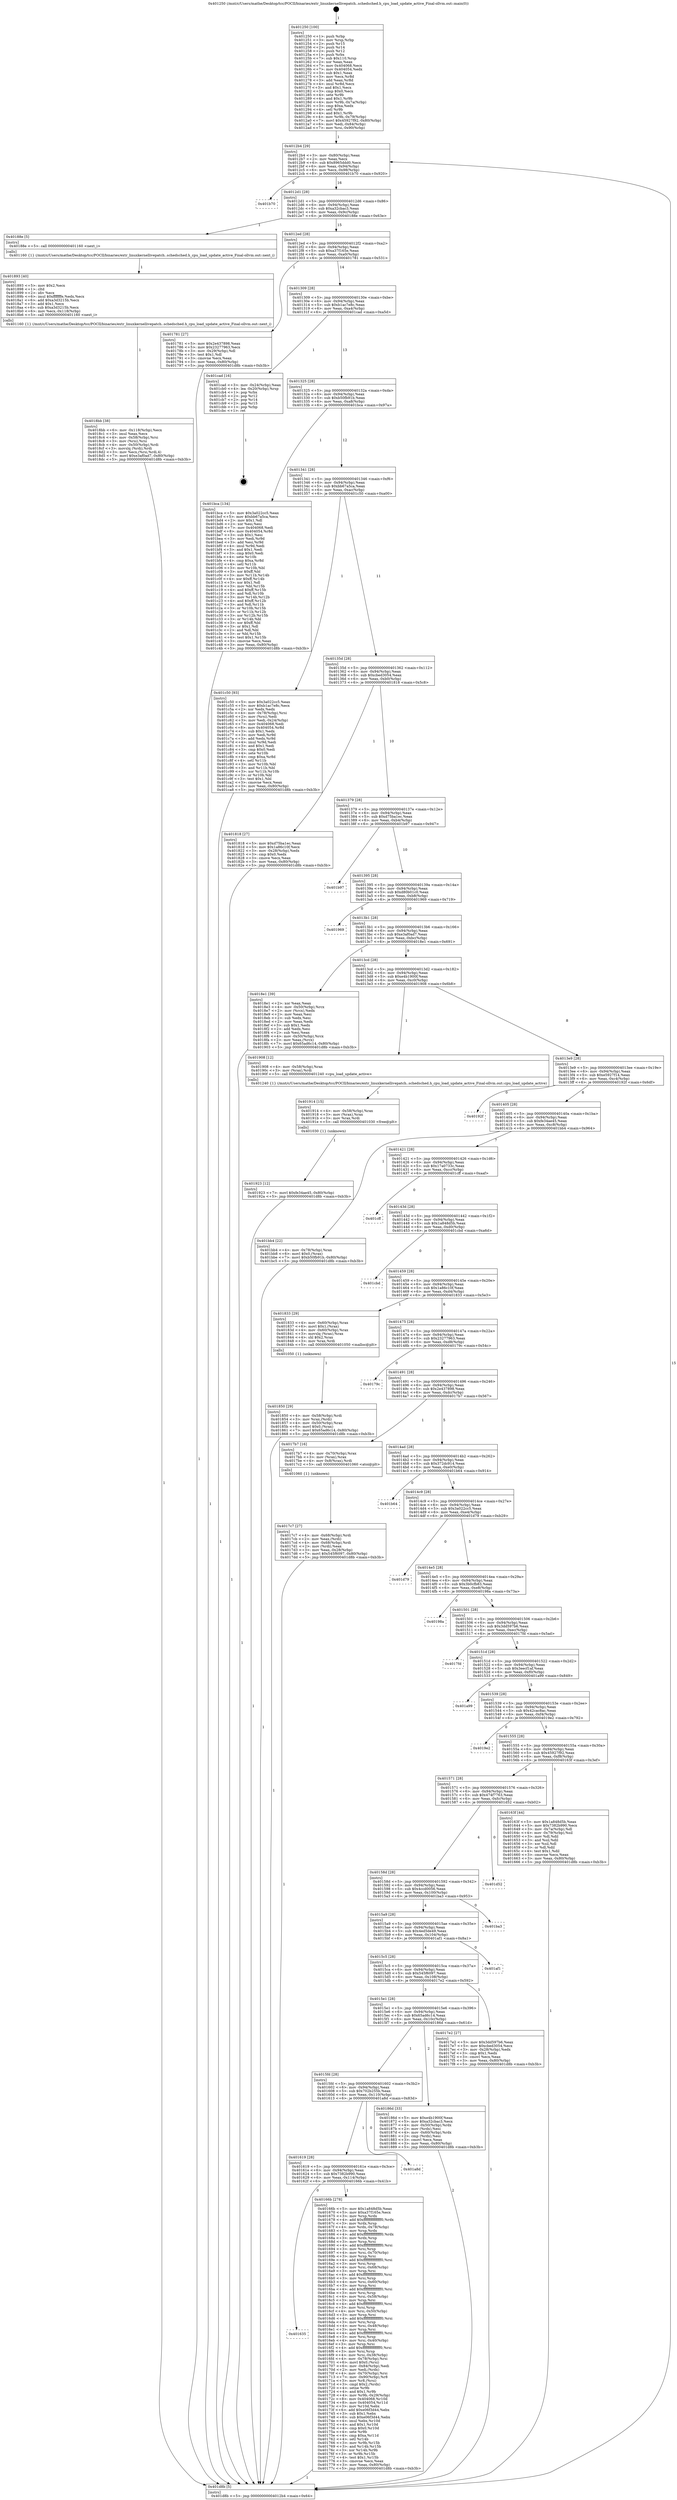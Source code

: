 digraph "0x401250" {
  label = "0x401250 (/mnt/c/Users/mathe/Desktop/tcc/POCII/binaries/extr_linuxkernellivepatch..schedsched.h_cpu_load_update_active_Final-ollvm.out::main(0))"
  labelloc = "t"
  node[shape=record]

  Entry [label="",width=0.3,height=0.3,shape=circle,fillcolor=black,style=filled]
  "0x4012b4" [label="{
     0x4012b4 [29]\l
     | [instrs]\l
     &nbsp;&nbsp;0x4012b4 \<+3\>: mov -0x80(%rbp),%eax\l
     &nbsp;&nbsp;0x4012b7 \<+2\>: mov %eax,%ecx\l
     &nbsp;&nbsp;0x4012b9 \<+6\>: sub $0x8965ddd0,%ecx\l
     &nbsp;&nbsp;0x4012bf \<+6\>: mov %eax,-0x94(%rbp)\l
     &nbsp;&nbsp;0x4012c5 \<+6\>: mov %ecx,-0x98(%rbp)\l
     &nbsp;&nbsp;0x4012cb \<+6\>: je 0000000000401b70 \<main+0x920\>\l
  }"]
  "0x401b70" [label="{
     0x401b70\l
  }", style=dashed]
  "0x4012d1" [label="{
     0x4012d1 [28]\l
     | [instrs]\l
     &nbsp;&nbsp;0x4012d1 \<+5\>: jmp 00000000004012d6 \<main+0x86\>\l
     &nbsp;&nbsp;0x4012d6 \<+6\>: mov -0x94(%rbp),%eax\l
     &nbsp;&nbsp;0x4012dc \<+5\>: sub $0xa32cbac3,%eax\l
     &nbsp;&nbsp;0x4012e1 \<+6\>: mov %eax,-0x9c(%rbp)\l
     &nbsp;&nbsp;0x4012e7 \<+6\>: je 000000000040188e \<main+0x63e\>\l
  }"]
  Exit [label="",width=0.3,height=0.3,shape=circle,fillcolor=black,style=filled,peripheries=2]
  "0x40188e" [label="{
     0x40188e [5]\l
     | [instrs]\l
     &nbsp;&nbsp;0x40188e \<+5\>: call 0000000000401160 \<next_i\>\l
     | [calls]\l
     &nbsp;&nbsp;0x401160 \{1\} (/mnt/c/Users/mathe/Desktop/tcc/POCII/binaries/extr_linuxkernellivepatch..schedsched.h_cpu_load_update_active_Final-ollvm.out::next_i)\l
  }"]
  "0x4012ed" [label="{
     0x4012ed [28]\l
     | [instrs]\l
     &nbsp;&nbsp;0x4012ed \<+5\>: jmp 00000000004012f2 \<main+0xa2\>\l
     &nbsp;&nbsp;0x4012f2 \<+6\>: mov -0x94(%rbp),%eax\l
     &nbsp;&nbsp;0x4012f8 \<+5\>: sub $0xa37f165e,%eax\l
     &nbsp;&nbsp;0x4012fd \<+6\>: mov %eax,-0xa0(%rbp)\l
     &nbsp;&nbsp;0x401303 \<+6\>: je 0000000000401781 \<main+0x531\>\l
  }"]
  "0x401923" [label="{
     0x401923 [12]\l
     | [instrs]\l
     &nbsp;&nbsp;0x401923 \<+7\>: movl $0xfe34ae45,-0x80(%rbp)\l
     &nbsp;&nbsp;0x40192a \<+5\>: jmp 0000000000401d8b \<main+0xb3b\>\l
  }"]
  "0x401781" [label="{
     0x401781 [27]\l
     | [instrs]\l
     &nbsp;&nbsp;0x401781 \<+5\>: mov $0x2e437898,%eax\l
     &nbsp;&nbsp;0x401786 \<+5\>: mov $0x23277963,%ecx\l
     &nbsp;&nbsp;0x40178b \<+3\>: mov -0x29(%rbp),%dl\l
     &nbsp;&nbsp;0x40178e \<+3\>: test $0x1,%dl\l
     &nbsp;&nbsp;0x401791 \<+3\>: cmovne %ecx,%eax\l
     &nbsp;&nbsp;0x401794 \<+3\>: mov %eax,-0x80(%rbp)\l
     &nbsp;&nbsp;0x401797 \<+5\>: jmp 0000000000401d8b \<main+0xb3b\>\l
  }"]
  "0x401309" [label="{
     0x401309 [28]\l
     | [instrs]\l
     &nbsp;&nbsp;0x401309 \<+5\>: jmp 000000000040130e \<main+0xbe\>\l
     &nbsp;&nbsp;0x40130e \<+6\>: mov -0x94(%rbp),%eax\l
     &nbsp;&nbsp;0x401314 \<+5\>: sub $0xb1ac7e8c,%eax\l
     &nbsp;&nbsp;0x401319 \<+6\>: mov %eax,-0xa4(%rbp)\l
     &nbsp;&nbsp;0x40131f \<+6\>: je 0000000000401cad \<main+0xa5d\>\l
  }"]
  "0x401914" [label="{
     0x401914 [15]\l
     | [instrs]\l
     &nbsp;&nbsp;0x401914 \<+4\>: mov -0x58(%rbp),%rax\l
     &nbsp;&nbsp;0x401918 \<+3\>: mov (%rax),%rax\l
     &nbsp;&nbsp;0x40191b \<+3\>: mov %rax,%rdi\l
     &nbsp;&nbsp;0x40191e \<+5\>: call 0000000000401030 \<free@plt\>\l
     | [calls]\l
     &nbsp;&nbsp;0x401030 \{1\} (unknown)\l
  }"]
  "0x401cad" [label="{
     0x401cad [16]\l
     | [instrs]\l
     &nbsp;&nbsp;0x401cad \<+3\>: mov -0x24(%rbp),%eax\l
     &nbsp;&nbsp;0x401cb0 \<+4\>: lea -0x20(%rbp),%rsp\l
     &nbsp;&nbsp;0x401cb4 \<+1\>: pop %rbx\l
     &nbsp;&nbsp;0x401cb5 \<+2\>: pop %r12\l
     &nbsp;&nbsp;0x401cb7 \<+2\>: pop %r14\l
     &nbsp;&nbsp;0x401cb9 \<+2\>: pop %r15\l
     &nbsp;&nbsp;0x401cbb \<+1\>: pop %rbp\l
     &nbsp;&nbsp;0x401cbc \<+1\>: ret\l
  }"]
  "0x401325" [label="{
     0x401325 [28]\l
     | [instrs]\l
     &nbsp;&nbsp;0x401325 \<+5\>: jmp 000000000040132a \<main+0xda\>\l
     &nbsp;&nbsp;0x40132a \<+6\>: mov -0x94(%rbp),%eax\l
     &nbsp;&nbsp;0x401330 \<+5\>: sub $0xb50fb91b,%eax\l
     &nbsp;&nbsp;0x401335 \<+6\>: mov %eax,-0xa8(%rbp)\l
     &nbsp;&nbsp;0x40133b \<+6\>: je 0000000000401bca \<main+0x97a\>\l
  }"]
  "0x4018bb" [label="{
     0x4018bb [38]\l
     | [instrs]\l
     &nbsp;&nbsp;0x4018bb \<+6\>: mov -0x118(%rbp),%ecx\l
     &nbsp;&nbsp;0x4018c1 \<+3\>: imul %eax,%ecx\l
     &nbsp;&nbsp;0x4018c4 \<+4\>: mov -0x58(%rbp),%rsi\l
     &nbsp;&nbsp;0x4018c8 \<+3\>: mov (%rsi),%rsi\l
     &nbsp;&nbsp;0x4018cb \<+4\>: mov -0x50(%rbp),%rdi\l
     &nbsp;&nbsp;0x4018cf \<+3\>: movslq (%rdi),%rdi\l
     &nbsp;&nbsp;0x4018d2 \<+3\>: mov %ecx,(%rsi,%rdi,4)\l
     &nbsp;&nbsp;0x4018d5 \<+7\>: movl $0xe3af0ad7,-0x80(%rbp)\l
     &nbsp;&nbsp;0x4018dc \<+5\>: jmp 0000000000401d8b \<main+0xb3b\>\l
  }"]
  "0x401bca" [label="{
     0x401bca [134]\l
     | [instrs]\l
     &nbsp;&nbsp;0x401bca \<+5\>: mov $0x3a022cc5,%eax\l
     &nbsp;&nbsp;0x401bcf \<+5\>: mov $0xbb67a5ca,%ecx\l
     &nbsp;&nbsp;0x401bd4 \<+2\>: mov $0x1,%dl\l
     &nbsp;&nbsp;0x401bd6 \<+2\>: xor %esi,%esi\l
     &nbsp;&nbsp;0x401bd8 \<+7\>: mov 0x404068,%edi\l
     &nbsp;&nbsp;0x401bdf \<+8\>: mov 0x404054,%r8d\l
     &nbsp;&nbsp;0x401be7 \<+3\>: sub $0x1,%esi\l
     &nbsp;&nbsp;0x401bea \<+3\>: mov %edi,%r9d\l
     &nbsp;&nbsp;0x401bed \<+3\>: add %esi,%r9d\l
     &nbsp;&nbsp;0x401bf0 \<+4\>: imul %r9d,%edi\l
     &nbsp;&nbsp;0x401bf4 \<+3\>: and $0x1,%edi\l
     &nbsp;&nbsp;0x401bf7 \<+3\>: cmp $0x0,%edi\l
     &nbsp;&nbsp;0x401bfa \<+4\>: sete %r10b\l
     &nbsp;&nbsp;0x401bfe \<+4\>: cmp $0xa,%r8d\l
     &nbsp;&nbsp;0x401c02 \<+4\>: setl %r11b\l
     &nbsp;&nbsp;0x401c06 \<+3\>: mov %r10b,%bl\l
     &nbsp;&nbsp;0x401c09 \<+3\>: xor $0xff,%bl\l
     &nbsp;&nbsp;0x401c0c \<+3\>: mov %r11b,%r14b\l
     &nbsp;&nbsp;0x401c0f \<+4\>: xor $0xff,%r14b\l
     &nbsp;&nbsp;0x401c13 \<+3\>: xor $0x1,%dl\l
     &nbsp;&nbsp;0x401c16 \<+3\>: mov %bl,%r15b\l
     &nbsp;&nbsp;0x401c19 \<+4\>: and $0xff,%r15b\l
     &nbsp;&nbsp;0x401c1d \<+3\>: and %dl,%r10b\l
     &nbsp;&nbsp;0x401c20 \<+3\>: mov %r14b,%r12b\l
     &nbsp;&nbsp;0x401c23 \<+4\>: and $0xff,%r12b\l
     &nbsp;&nbsp;0x401c27 \<+3\>: and %dl,%r11b\l
     &nbsp;&nbsp;0x401c2a \<+3\>: or %r10b,%r15b\l
     &nbsp;&nbsp;0x401c2d \<+3\>: or %r11b,%r12b\l
     &nbsp;&nbsp;0x401c30 \<+3\>: xor %r12b,%r15b\l
     &nbsp;&nbsp;0x401c33 \<+3\>: or %r14b,%bl\l
     &nbsp;&nbsp;0x401c36 \<+3\>: xor $0xff,%bl\l
     &nbsp;&nbsp;0x401c39 \<+3\>: or $0x1,%dl\l
     &nbsp;&nbsp;0x401c3c \<+2\>: and %dl,%bl\l
     &nbsp;&nbsp;0x401c3e \<+3\>: or %bl,%r15b\l
     &nbsp;&nbsp;0x401c41 \<+4\>: test $0x1,%r15b\l
     &nbsp;&nbsp;0x401c45 \<+3\>: cmovne %ecx,%eax\l
     &nbsp;&nbsp;0x401c48 \<+3\>: mov %eax,-0x80(%rbp)\l
     &nbsp;&nbsp;0x401c4b \<+5\>: jmp 0000000000401d8b \<main+0xb3b\>\l
  }"]
  "0x401341" [label="{
     0x401341 [28]\l
     | [instrs]\l
     &nbsp;&nbsp;0x401341 \<+5\>: jmp 0000000000401346 \<main+0xf6\>\l
     &nbsp;&nbsp;0x401346 \<+6\>: mov -0x94(%rbp),%eax\l
     &nbsp;&nbsp;0x40134c \<+5\>: sub $0xbb67a5ca,%eax\l
     &nbsp;&nbsp;0x401351 \<+6\>: mov %eax,-0xac(%rbp)\l
     &nbsp;&nbsp;0x401357 \<+6\>: je 0000000000401c50 \<main+0xa00\>\l
  }"]
  "0x401893" [label="{
     0x401893 [40]\l
     | [instrs]\l
     &nbsp;&nbsp;0x401893 \<+5\>: mov $0x2,%ecx\l
     &nbsp;&nbsp;0x401898 \<+1\>: cltd\l
     &nbsp;&nbsp;0x401899 \<+2\>: idiv %ecx\l
     &nbsp;&nbsp;0x40189b \<+6\>: imul $0xfffffffe,%edx,%ecx\l
     &nbsp;&nbsp;0x4018a1 \<+6\>: add $0xa3d3215b,%ecx\l
     &nbsp;&nbsp;0x4018a7 \<+3\>: add $0x1,%ecx\l
     &nbsp;&nbsp;0x4018aa \<+6\>: sub $0xa3d3215b,%ecx\l
     &nbsp;&nbsp;0x4018b0 \<+6\>: mov %ecx,-0x118(%rbp)\l
     &nbsp;&nbsp;0x4018b6 \<+5\>: call 0000000000401160 \<next_i\>\l
     | [calls]\l
     &nbsp;&nbsp;0x401160 \{1\} (/mnt/c/Users/mathe/Desktop/tcc/POCII/binaries/extr_linuxkernellivepatch..schedsched.h_cpu_load_update_active_Final-ollvm.out::next_i)\l
  }"]
  "0x401c50" [label="{
     0x401c50 [93]\l
     | [instrs]\l
     &nbsp;&nbsp;0x401c50 \<+5\>: mov $0x3a022cc5,%eax\l
     &nbsp;&nbsp;0x401c55 \<+5\>: mov $0xb1ac7e8c,%ecx\l
     &nbsp;&nbsp;0x401c5a \<+2\>: xor %edx,%edx\l
     &nbsp;&nbsp;0x401c5c \<+4\>: mov -0x78(%rbp),%rsi\l
     &nbsp;&nbsp;0x401c60 \<+2\>: mov (%rsi),%edi\l
     &nbsp;&nbsp;0x401c62 \<+3\>: mov %edi,-0x24(%rbp)\l
     &nbsp;&nbsp;0x401c65 \<+7\>: mov 0x404068,%edi\l
     &nbsp;&nbsp;0x401c6c \<+8\>: mov 0x404054,%r8d\l
     &nbsp;&nbsp;0x401c74 \<+3\>: sub $0x1,%edx\l
     &nbsp;&nbsp;0x401c77 \<+3\>: mov %edi,%r9d\l
     &nbsp;&nbsp;0x401c7a \<+3\>: add %edx,%r9d\l
     &nbsp;&nbsp;0x401c7d \<+4\>: imul %r9d,%edi\l
     &nbsp;&nbsp;0x401c81 \<+3\>: and $0x1,%edi\l
     &nbsp;&nbsp;0x401c84 \<+3\>: cmp $0x0,%edi\l
     &nbsp;&nbsp;0x401c87 \<+4\>: sete %r10b\l
     &nbsp;&nbsp;0x401c8b \<+4\>: cmp $0xa,%r8d\l
     &nbsp;&nbsp;0x401c8f \<+4\>: setl %r11b\l
     &nbsp;&nbsp;0x401c93 \<+3\>: mov %r10b,%bl\l
     &nbsp;&nbsp;0x401c96 \<+3\>: and %r11b,%bl\l
     &nbsp;&nbsp;0x401c99 \<+3\>: xor %r11b,%r10b\l
     &nbsp;&nbsp;0x401c9c \<+3\>: or %r10b,%bl\l
     &nbsp;&nbsp;0x401c9f \<+3\>: test $0x1,%bl\l
     &nbsp;&nbsp;0x401ca2 \<+3\>: cmovne %ecx,%eax\l
     &nbsp;&nbsp;0x401ca5 \<+3\>: mov %eax,-0x80(%rbp)\l
     &nbsp;&nbsp;0x401ca8 \<+5\>: jmp 0000000000401d8b \<main+0xb3b\>\l
  }"]
  "0x40135d" [label="{
     0x40135d [28]\l
     | [instrs]\l
     &nbsp;&nbsp;0x40135d \<+5\>: jmp 0000000000401362 \<main+0x112\>\l
     &nbsp;&nbsp;0x401362 \<+6\>: mov -0x94(%rbp),%eax\l
     &nbsp;&nbsp;0x401368 \<+5\>: sub $0xcbed3054,%eax\l
     &nbsp;&nbsp;0x40136d \<+6\>: mov %eax,-0xb0(%rbp)\l
     &nbsp;&nbsp;0x401373 \<+6\>: je 0000000000401818 \<main+0x5c8\>\l
  }"]
  "0x401850" [label="{
     0x401850 [29]\l
     | [instrs]\l
     &nbsp;&nbsp;0x401850 \<+4\>: mov -0x58(%rbp),%rdi\l
     &nbsp;&nbsp;0x401854 \<+3\>: mov %rax,(%rdi)\l
     &nbsp;&nbsp;0x401857 \<+4\>: mov -0x50(%rbp),%rax\l
     &nbsp;&nbsp;0x40185b \<+6\>: movl $0x0,(%rax)\l
     &nbsp;&nbsp;0x401861 \<+7\>: movl $0x65ad6c14,-0x80(%rbp)\l
     &nbsp;&nbsp;0x401868 \<+5\>: jmp 0000000000401d8b \<main+0xb3b\>\l
  }"]
  "0x401818" [label="{
     0x401818 [27]\l
     | [instrs]\l
     &nbsp;&nbsp;0x401818 \<+5\>: mov $0xd75ba1ec,%eax\l
     &nbsp;&nbsp;0x40181d \<+5\>: mov $0x1a86c10f,%ecx\l
     &nbsp;&nbsp;0x401822 \<+3\>: mov -0x28(%rbp),%edx\l
     &nbsp;&nbsp;0x401825 \<+3\>: cmp $0x0,%edx\l
     &nbsp;&nbsp;0x401828 \<+3\>: cmove %ecx,%eax\l
     &nbsp;&nbsp;0x40182b \<+3\>: mov %eax,-0x80(%rbp)\l
     &nbsp;&nbsp;0x40182e \<+5\>: jmp 0000000000401d8b \<main+0xb3b\>\l
  }"]
  "0x401379" [label="{
     0x401379 [28]\l
     | [instrs]\l
     &nbsp;&nbsp;0x401379 \<+5\>: jmp 000000000040137e \<main+0x12e\>\l
     &nbsp;&nbsp;0x40137e \<+6\>: mov -0x94(%rbp),%eax\l
     &nbsp;&nbsp;0x401384 \<+5\>: sub $0xd75ba1ec,%eax\l
     &nbsp;&nbsp;0x401389 \<+6\>: mov %eax,-0xb4(%rbp)\l
     &nbsp;&nbsp;0x40138f \<+6\>: je 0000000000401b97 \<main+0x947\>\l
  }"]
  "0x4017c7" [label="{
     0x4017c7 [27]\l
     | [instrs]\l
     &nbsp;&nbsp;0x4017c7 \<+4\>: mov -0x68(%rbp),%rdi\l
     &nbsp;&nbsp;0x4017cb \<+2\>: mov %eax,(%rdi)\l
     &nbsp;&nbsp;0x4017cd \<+4\>: mov -0x68(%rbp),%rdi\l
     &nbsp;&nbsp;0x4017d1 \<+2\>: mov (%rdi),%eax\l
     &nbsp;&nbsp;0x4017d3 \<+3\>: mov %eax,-0x28(%rbp)\l
     &nbsp;&nbsp;0x4017d6 \<+7\>: movl $0x545f6097,-0x80(%rbp)\l
     &nbsp;&nbsp;0x4017dd \<+5\>: jmp 0000000000401d8b \<main+0xb3b\>\l
  }"]
  "0x401b97" [label="{
     0x401b97\l
  }", style=dashed]
  "0x401395" [label="{
     0x401395 [28]\l
     | [instrs]\l
     &nbsp;&nbsp;0x401395 \<+5\>: jmp 000000000040139a \<main+0x14a\>\l
     &nbsp;&nbsp;0x40139a \<+6\>: mov -0x94(%rbp),%eax\l
     &nbsp;&nbsp;0x4013a0 \<+5\>: sub $0xd80b01c0,%eax\l
     &nbsp;&nbsp;0x4013a5 \<+6\>: mov %eax,-0xb8(%rbp)\l
     &nbsp;&nbsp;0x4013ab \<+6\>: je 0000000000401969 \<main+0x719\>\l
  }"]
  "0x401635" [label="{
     0x401635\l
  }", style=dashed]
  "0x401969" [label="{
     0x401969\l
  }", style=dashed]
  "0x4013b1" [label="{
     0x4013b1 [28]\l
     | [instrs]\l
     &nbsp;&nbsp;0x4013b1 \<+5\>: jmp 00000000004013b6 \<main+0x166\>\l
     &nbsp;&nbsp;0x4013b6 \<+6\>: mov -0x94(%rbp),%eax\l
     &nbsp;&nbsp;0x4013bc \<+5\>: sub $0xe3af0ad7,%eax\l
     &nbsp;&nbsp;0x4013c1 \<+6\>: mov %eax,-0xbc(%rbp)\l
     &nbsp;&nbsp;0x4013c7 \<+6\>: je 00000000004018e1 \<main+0x691\>\l
  }"]
  "0x40166b" [label="{
     0x40166b [278]\l
     | [instrs]\l
     &nbsp;&nbsp;0x40166b \<+5\>: mov $0x1a848d5b,%eax\l
     &nbsp;&nbsp;0x401670 \<+5\>: mov $0xa37f165e,%ecx\l
     &nbsp;&nbsp;0x401675 \<+3\>: mov %rsp,%rdx\l
     &nbsp;&nbsp;0x401678 \<+4\>: add $0xfffffffffffffff0,%rdx\l
     &nbsp;&nbsp;0x40167c \<+3\>: mov %rdx,%rsp\l
     &nbsp;&nbsp;0x40167f \<+4\>: mov %rdx,-0x78(%rbp)\l
     &nbsp;&nbsp;0x401683 \<+3\>: mov %rsp,%rdx\l
     &nbsp;&nbsp;0x401686 \<+4\>: add $0xfffffffffffffff0,%rdx\l
     &nbsp;&nbsp;0x40168a \<+3\>: mov %rdx,%rsp\l
     &nbsp;&nbsp;0x40168d \<+3\>: mov %rsp,%rsi\l
     &nbsp;&nbsp;0x401690 \<+4\>: add $0xfffffffffffffff0,%rsi\l
     &nbsp;&nbsp;0x401694 \<+3\>: mov %rsi,%rsp\l
     &nbsp;&nbsp;0x401697 \<+4\>: mov %rsi,-0x70(%rbp)\l
     &nbsp;&nbsp;0x40169b \<+3\>: mov %rsp,%rsi\l
     &nbsp;&nbsp;0x40169e \<+4\>: add $0xfffffffffffffff0,%rsi\l
     &nbsp;&nbsp;0x4016a2 \<+3\>: mov %rsi,%rsp\l
     &nbsp;&nbsp;0x4016a5 \<+4\>: mov %rsi,-0x68(%rbp)\l
     &nbsp;&nbsp;0x4016a9 \<+3\>: mov %rsp,%rsi\l
     &nbsp;&nbsp;0x4016ac \<+4\>: add $0xfffffffffffffff0,%rsi\l
     &nbsp;&nbsp;0x4016b0 \<+3\>: mov %rsi,%rsp\l
     &nbsp;&nbsp;0x4016b3 \<+4\>: mov %rsi,-0x60(%rbp)\l
     &nbsp;&nbsp;0x4016b7 \<+3\>: mov %rsp,%rsi\l
     &nbsp;&nbsp;0x4016ba \<+4\>: add $0xfffffffffffffff0,%rsi\l
     &nbsp;&nbsp;0x4016be \<+3\>: mov %rsi,%rsp\l
     &nbsp;&nbsp;0x4016c1 \<+4\>: mov %rsi,-0x58(%rbp)\l
     &nbsp;&nbsp;0x4016c5 \<+3\>: mov %rsp,%rsi\l
     &nbsp;&nbsp;0x4016c8 \<+4\>: add $0xfffffffffffffff0,%rsi\l
     &nbsp;&nbsp;0x4016cc \<+3\>: mov %rsi,%rsp\l
     &nbsp;&nbsp;0x4016cf \<+4\>: mov %rsi,-0x50(%rbp)\l
     &nbsp;&nbsp;0x4016d3 \<+3\>: mov %rsp,%rsi\l
     &nbsp;&nbsp;0x4016d6 \<+4\>: add $0xfffffffffffffff0,%rsi\l
     &nbsp;&nbsp;0x4016da \<+3\>: mov %rsi,%rsp\l
     &nbsp;&nbsp;0x4016dd \<+4\>: mov %rsi,-0x48(%rbp)\l
     &nbsp;&nbsp;0x4016e1 \<+3\>: mov %rsp,%rsi\l
     &nbsp;&nbsp;0x4016e4 \<+4\>: add $0xfffffffffffffff0,%rsi\l
     &nbsp;&nbsp;0x4016e8 \<+3\>: mov %rsi,%rsp\l
     &nbsp;&nbsp;0x4016eb \<+4\>: mov %rsi,-0x40(%rbp)\l
     &nbsp;&nbsp;0x4016ef \<+3\>: mov %rsp,%rsi\l
     &nbsp;&nbsp;0x4016f2 \<+4\>: add $0xfffffffffffffff0,%rsi\l
     &nbsp;&nbsp;0x4016f6 \<+3\>: mov %rsi,%rsp\l
     &nbsp;&nbsp;0x4016f9 \<+4\>: mov %rsi,-0x38(%rbp)\l
     &nbsp;&nbsp;0x4016fd \<+4\>: mov -0x78(%rbp),%rsi\l
     &nbsp;&nbsp;0x401701 \<+6\>: movl $0x0,(%rsi)\l
     &nbsp;&nbsp;0x401707 \<+6\>: mov -0x84(%rbp),%edi\l
     &nbsp;&nbsp;0x40170d \<+2\>: mov %edi,(%rdx)\l
     &nbsp;&nbsp;0x40170f \<+4\>: mov -0x70(%rbp),%rsi\l
     &nbsp;&nbsp;0x401713 \<+7\>: mov -0x90(%rbp),%r8\l
     &nbsp;&nbsp;0x40171a \<+3\>: mov %r8,(%rsi)\l
     &nbsp;&nbsp;0x40171d \<+3\>: cmpl $0x2,(%rdx)\l
     &nbsp;&nbsp;0x401720 \<+4\>: setne %r9b\l
     &nbsp;&nbsp;0x401724 \<+4\>: and $0x1,%r9b\l
     &nbsp;&nbsp;0x401728 \<+4\>: mov %r9b,-0x29(%rbp)\l
     &nbsp;&nbsp;0x40172c \<+8\>: mov 0x404068,%r10d\l
     &nbsp;&nbsp;0x401734 \<+8\>: mov 0x404054,%r11d\l
     &nbsp;&nbsp;0x40173c \<+3\>: mov %r10d,%ebx\l
     &nbsp;&nbsp;0x40173f \<+6\>: add $0xe06f3d44,%ebx\l
     &nbsp;&nbsp;0x401745 \<+3\>: sub $0x1,%ebx\l
     &nbsp;&nbsp;0x401748 \<+6\>: sub $0xe06f3d44,%ebx\l
     &nbsp;&nbsp;0x40174e \<+4\>: imul %ebx,%r10d\l
     &nbsp;&nbsp;0x401752 \<+4\>: and $0x1,%r10d\l
     &nbsp;&nbsp;0x401756 \<+4\>: cmp $0x0,%r10d\l
     &nbsp;&nbsp;0x40175a \<+4\>: sete %r9b\l
     &nbsp;&nbsp;0x40175e \<+4\>: cmp $0xa,%r11d\l
     &nbsp;&nbsp;0x401762 \<+4\>: setl %r14b\l
     &nbsp;&nbsp;0x401766 \<+3\>: mov %r9b,%r15b\l
     &nbsp;&nbsp;0x401769 \<+3\>: and %r14b,%r15b\l
     &nbsp;&nbsp;0x40176c \<+3\>: xor %r14b,%r9b\l
     &nbsp;&nbsp;0x40176f \<+3\>: or %r9b,%r15b\l
     &nbsp;&nbsp;0x401772 \<+4\>: test $0x1,%r15b\l
     &nbsp;&nbsp;0x401776 \<+3\>: cmovne %ecx,%eax\l
     &nbsp;&nbsp;0x401779 \<+3\>: mov %eax,-0x80(%rbp)\l
     &nbsp;&nbsp;0x40177c \<+5\>: jmp 0000000000401d8b \<main+0xb3b\>\l
  }"]
  "0x4018e1" [label="{
     0x4018e1 [39]\l
     | [instrs]\l
     &nbsp;&nbsp;0x4018e1 \<+2\>: xor %eax,%eax\l
     &nbsp;&nbsp;0x4018e3 \<+4\>: mov -0x50(%rbp),%rcx\l
     &nbsp;&nbsp;0x4018e7 \<+2\>: mov (%rcx),%edx\l
     &nbsp;&nbsp;0x4018e9 \<+2\>: mov %eax,%esi\l
     &nbsp;&nbsp;0x4018eb \<+2\>: sub %edx,%esi\l
     &nbsp;&nbsp;0x4018ed \<+2\>: mov %eax,%edx\l
     &nbsp;&nbsp;0x4018ef \<+3\>: sub $0x1,%edx\l
     &nbsp;&nbsp;0x4018f2 \<+2\>: add %edx,%esi\l
     &nbsp;&nbsp;0x4018f4 \<+2\>: sub %esi,%eax\l
     &nbsp;&nbsp;0x4018f6 \<+4\>: mov -0x50(%rbp),%rcx\l
     &nbsp;&nbsp;0x4018fa \<+2\>: mov %eax,(%rcx)\l
     &nbsp;&nbsp;0x4018fc \<+7\>: movl $0x65ad6c14,-0x80(%rbp)\l
     &nbsp;&nbsp;0x401903 \<+5\>: jmp 0000000000401d8b \<main+0xb3b\>\l
  }"]
  "0x4013cd" [label="{
     0x4013cd [28]\l
     | [instrs]\l
     &nbsp;&nbsp;0x4013cd \<+5\>: jmp 00000000004013d2 \<main+0x182\>\l
     &nbsp;&nbsp;0x4013d2 \<+6\>: mov -0x94(%rbp),%eax\l
     &nbsp;&nbsp;0x4013d8 \<+5\>: sub $0xe4b1900f,%eax\l
     &nbsp;&nbsp;0x4013dd \<+6\>: mov %eax,-0xc0(%rbp)\l
     &nbsp;&nbsp;0x4013e3 \<+6\>: je 0000000000401908 \<main+0x6b8\>\l
  }"]
  "0x401619" [label="{
     0x401619 [28]\l
     | [instrs]\l
     &nbsp;&nbsp;0x401619 \<+5\>: jmp 000000000040161e \<main+0x3ce\>\l
     &nbsp;&nbsp;0x40161e \<+6\>: mov -0x94(%rbp),%eax\l
     &nbsp;&nbsp;0x401624 \<+5\>: sub $0x7382b990,%eax\l
     &nbsp;&nbsp;0x401629 \<+6\>: mov %eax,-0x114(%rbp)\l
     &nbsp;&nbsp;0x40162f \<+6\>: je 000000000040166b \<main+0x41b\>\l
  }"]
  "0x401908" [label="{
     0x401908 [12]\l
     | [instrs]\l
     &nbsp;&nbsp;0x401908 \<+4\>: mov -0x58(%rbp),%rax\l
     &nbsp;&nbsp;0x40190c \<+3\>: mov (%rax),%rdi\l
     &nbsp;&nbsp;0x40190f \<+5\>: call 0000000000401240 \<cpu_load_update_active\>\l
     | [calls]\l
     &nbsp;&nbsp;0x401240 \{1\} (/mnt/c/Users/mathe/Desktop/tcc/POCII/binaries/extr_linuxkernellivepatch..schedsched.h_cpu_load_update_active_Final-ollvm.out::cpu_load_update_active)\l
  }"]
  "0x4013e9" [label="{
     0x4013e9 [28]\l
     | [instrs]\l
     &nbsp;&nbsp;0x4013e9 \<+5\>: jmp 00000000004013ee \<main+0x19e\>\l
     &nbsp;&nbsp;0x4013ee \<+6\>: mov -0x94(%rbp),%eax\l
     &nbsp;&nbsp;0x4013f4 \<+5\>: sub $0xe5927f14,%eax\l
     &nbsp;&nbsp;0x4013f9 \<+6\>: mov %eax,-0xc4(%rbp)\l
     &nbsp;&nbsp;0x4013ff \<+6\>: je 000000000040192f \<main+0x6df\>\l
  }"]
  "0x401a8d" [label="{
     0x401a8d\l
  }", style=dashed]
  "0x40192f" [label="{
     0x40192f\l
  }", style=dashed]
  "0x401405" [label="{
     0x401405 [28]\l
     | [instrs]\l
     &nbsp;&nbsp;0x401405 \<+5\>: jmp 000000000040140a \<main+0x1ba\>\l
     &nbsp;&nbsp;0x40140a \<+6\>: mov -0x94(%rbp),%eax\l
     &nbsp;&nbsp;0x401410 \<+5\>: sub $0xfe34ae45,%eax\l
     &nbsp;&nbsp;0x401415 \<+6\>: mov %eax,-0xc8(%rbp)\l
     &nbsp;&nbsp;0x40141b \<+6\>: je 0000000000401bb4 \<main+0x964\>\l
  }"]
  "0x4015fd" [label="{
     0x4015fd [28]\l
     | [instrs]\l
     &nbsp;&nbsp;0x4015fd \<+5\>: jmp 0000000000401602 \<main+0x3b2\>\l
     &nbsp;&nbsp;0x401602 \<+6\>: mov -0x94(%rbp),%eax\l
     &nbsp;&nbsp;0x401608 \<+5\>: sub $0x702b255b,%eax\l
     &nbsp;&nbsp;0x40160d \<+6\>: mov %eax,-0x110(%rbp)\l
     &nbsp;&nbsp;0x401613 \<+6\>: je 0000000000401a8d \<main+0x83d\>\l
  }"]
  "0x401bb4" [label="{
     0x401bb4 [22]\l
     | [instrs]\l
     &nbsp;&nbsp;0x401bb4 \<+4\>: mov -0x78(%rbp),%rax\l
     &nbsp;&nbsp;0x401bb8 \<+6\>: movl $0x0,(%rax)\l
     &nbsp;&nbsp;0x401bbe \<+7\>: movl $0xb50fb91b,-0x80(%rbp)\l
     &nbsp;&nbsp;0x401bc5 \<+5\>: jmp 0000000000401d8b \<main+0xb3b\>\l
  }"]
  "0x401421" [label="{
     0x401421 [28]\l
     | [instrs]\l
     &nbsp;&nbsp;0x401421 \<+5\>: jmp 0000000000401426 \<main+0x1d6\>\l
     &nbsp;&nbsp;0x401426 \<+6\>: mov -0x94(%rbp),%eax\l
     &nbsp;&nbsp;0x40142c \<+5\>: sub $0x17a0733c,%eax\l
     &nbsp;&nbsp;0x401431 \<+6\>: mov %eax,-0xcc(%rbp)\l
     &nbsp;&nbsp;0x401437 \<+6\>: je 0000000000401cff \<main+0xaaf\>\l
  }"]
  "0x40186d" [label="{
     0x40186d [33]\l
     | [instrs]\l
     &nbsp;&nbsp;0x40186d \<+5\>: mov $0xe4b1900f,%eax\l
     &nbsp;&nbsp;0x401872 \<+5\>: mov $0xa32cbac3,%ecx\l
     &nbsp;&nbsp;0x401877 \<+4\>: mov -0x50(%rbp),%rdx\l
     &nbsp;&nbsp;0x40187b \<+2\>: mov (%rdx),%esi\l
     &nbsp;&nbsp;0x40187d \<+4\>: mov -0x60(%rbp),%rdx\l
     &nbsp;&nbsp;0x401881 \<+2\>: cmp (%rdx),%esi\l
     &nbsp;&nbsp;0x401883 \<+3\>: cmovl %ecx,%eax\l
     &nbsp;&nbsp;0x401886 \<+3\>: mov %eax,-0x80(%rbp)\l
     &nbsp;&nbsp;0x401889 \<+5\>: jmp 0000000000401d8b \<main+0xb3b\>\l
  }"]
  "0x401cff" [label="{
     0x401cff\l
  }", style=dashed]
  "0x40143d" [label="{
     0x40143d [28]\l
     | [instrs]\l
     &nbsp;&nbsp;0x40143d \<+5\>: jmp 0000000000401442 \<main+0x1f2\>\l
     &nbsp;&nbsp;0x401442 \<+6\>: mov -0x94(%rbp),%eax\l
     &nbsp;&nbsp;0x401448 \<+5\>: sub $0x1a848d5b,%eax\l
     &nbsp;&nbsp;0x40144d \<+6\>: mov %eax,-0xd0(%rbp)\l
     &nbsp;&nbsp;0x401453 \<+6\>: je 0000000000401cbd \<main+0xa6d\>\l
  }"]
  "0x4015e1" [label="{
     0x4015e1 [28]\l
     | [instrs]\l
     &nbsp;&nbsp;0x4015e1 \<+5\>: jmp 00000000004015e6 \<main+0x396\>\l
     &nbsp;&nbsp;0x4015e6 \<+6\>: mov -0x94(%rbp),%eax\l
     &nbsp;&nbsp;0x4015ec \<+5\>: sub $0x65ad6c14,%eax\l
     &nbsp;&nbsp;0x4015f1 \<+6\>: mov %eax,-0x10c(%rbp)\l
     &nbsp;&nbsp;0x4015f7 \<+6\>: je 000000000040186d \<main+0x61d\>\l
  }"]
  "0x401cbd" [label="{
     0x401cbd\l
  }", style=dashed]
  "0x401459" [label="{
     0x401459 [28]\l
     | [instrs]\l
     &nbsp;&nbsp;0x401459 \<+5\>: jmp 000000000040145e \<main+0x20e\>\l
     &nbsp;&nbsp;0x40145e \<+6\>: mov -0x94(%rbp),%eax\l
     &nbsp;&nbsp;0x401464 \<+5\>: sub $0x1a86c10f,%eax\l
     &nbsp;&nbsp;0x401469 \<+6\>: mov %eax,-0xd4(%rbp)\l
     &nbsp;&nbsp;0x40146f \<+6\>: je 0000000000401833 \<main+0x5e3\>\l
  }"]
  "0x4017e2" [label="{
     0x4017e2 [27]\l
     | [instrs]\l
     &nbsp;&nbsp;0x4017e2 \<+5\>: mov $0x3dd597b6,%eax\l
     &nbsp;&nbsp;0x4017e7 \<+5\>: mov $0xcbed3054,%ecx\l
     &nbsp;&nbsp;0x4017ec \<+3\>: mov -0x28(%rbp),%edx\l
     &nbsp;&nbsp;0x4017ef \<+3\>: cmp $0x1,%edx\l
     &nbsp;&nbsp;0x4017f2 \<+3\>: cmovl %ecx,%eax\l
     &nbsp;&nbsp;0x4017f5 \<+3\>: mov %eax,-0x80(%rbp)\l
     &nbsp;&nbsp;0x4017f8 \<+5\>: jmp 0000000000401d8b \<main+0xb3b\>\l
  }"]
  "0x401833" [label="{
     0x401833 [29]\l
     | [instrs]\l
     &nbsp;&nbsp;0x401833 \<+4\>: mov -0x60(%rbp),%rax\l
     &nbsp;&nbsp;0x401837 \<+6\>: movl $0x1,(%rax)\l
     &nbsp;&nbsp;0x40183d \<+4\>: mov -0x60(%rbp),%rax\l
     &nbsp;&nbsp;0x401841 \<+3\>: movslq (%rax),%rax\l
     &nbsp;&nbsp;0x401844 \<+4\>: shl $0x2,%rax\l
     &nbsp;&nbsp;0x401848 \<+3\>: mov %rax,%rdi\l
     &nbsp;&nbsp;0x40184b \<+5\>: call 0000000000401050 \<malloc@plt\>\l
     | [calls]\l
     &nbsp;&nbsp;0x401050 \{1\} (unknown)\l
  }"]
  "0x401475" [label="{
     0x401475 [28]\l
     | [instrs]\l
     &nbsp;&nbsp;0x401475 \<+5\>: jmp 000000000040147a \<main+0x22a\>\l
     &nbsp;&nbsp;0x40147a \<+6\>: mov -0x94(%rbp),%eax\l
     &nbsp;&nbsp;0x401480 \<+5\>: sub $0x23277963,%eax\l
     &nbsp;&nbsp;0x401485 \<+6\>: mov %eax,-0xd8(%rbp)\l
     &nbsp;&nbsp;0x40148b \<+6\>: je 000000000040179c \<main+0x54c\>\l
  }"]
  "0x4015c5" [label="{
     0x4015c5 [28]\l
     | [instrs]\l
     &nbsp;&nbsp;0x4015c5 \<+5\>: jmp 00000000004015ca \<main+0x37a\>\l
     &nbsp;&nbsp;0x4015ca \<+6\>: mov -0x94(%rbp),%eax\l
     &nbsp;&nbsp;0x4015d0 \<+5\>: sub $0x545f6097,%eax\l
     &nbsp;&nbsp;0x4015d5 \<+6\>: mov %eax,-0x108(%rbp)\l
     &nbsp;&nbsp;0x4015db \<+6\>: je 00000000004017e2 \<main+0x592\>\l
  }"]
  "0x40179c" [label="{
     0x40179c\l
  }", style=dashed]
  "0x401491" [label="{
     0x401491 [28]\l
     | [instrs]\l
     &nbsp;&nbsp;0x401491 \<+5\>: jmp 0000000000401496 \<main+0x246\>\l
     &nbsp;&nbsp;0x401496 \<+6\>: mov -0x94(%rbp),%eax\l
     &nbsp;&nbsp;0x40149c \<+5\>: sub $0x2e437898,%eax\l
     &nbsp;&nbsp;0x4014a1 \<+6\>: mov %eax,-0xdc(%rbp)\l
     &nbsp;&nbsp;0x4014a7 \<+6\>: je 00000000004017b7 \<main+0x567\>\l
  }"]
  "0x401af1" [label="{
     0x401af1\l
  }", style=dashed]
  "0x4017b7" [label="{
     0x4017b7 [16]\l
     | [instrs]\l
     &nbsp;&nbsp;0x4017b7 \<+4\>: mov -0x70(%rbp),%rax\l
     &nbsp;&nbsp;0x4017bb \<+3\>: mov (%rax),%rax\l
     &nbsp;&nbsp;0x4017be \<+4\>: mov 0x8(%rax),%rdi\l
     &nbsp;&nbsp;0x4017c2 \<+5\>: call 0000000000401060 \<atoi@plt\>\l
     | [calls]\l
     &nbsp;&nbsp;0x401060 \{1\} (unknown)\l
  }"]
  "0x4014ad" [label="{
     0x4014ad [28]\l
     | [instrs]\l
     &nbsp;&nbsp;0x4014ad \<+5\>: jmp 00000000004014b2 \<main+0x262\>\l
     &nbsp;&nbsp;0x4014b2 \<+6\>: mov -0x94(%rbp),%eax\l
     &nbsp;&nbsp;0x4014b8 \<+5\>: sub $0x372dc914,%eax\l
     &nbsp;&nbsp;0x4014bd \<+6\>: mov %eax,-0xe0(%rbp)\l
     &nbsp;&nbsp;0x4014c3 \<+6\>: je 0000000000401b64 \<main+0x914\>\l
  }"]
  "0x4015a9" [label="{
     0x4015a9 [28]\l
     | [instrs]\l
     &nbsp;&nbsp;0x4015a9 \<+5\>: jmp 00000000004015ae \<main+0x35e\>\l
     &nbsp;&nbsp;0x4015ae \<+6\>: mov -0x94(%rbp),%eax\l
     &nbsp;&nbsp;0x4015b4 \<+5\>: sub $0x4ed5de49,%eax\l
     &nbsp;&nbsp;0x4015b9 \<+6\>: mov %eax,-0x104(%rbp)\l
     &nbsp;&nbsp;0x4015bf \<+6\>: je 0000000000401af1 \<main+0x8a1\>\l
  }"]
  "0x401b64" [label="{
     0x401b64\l
  }", style=dashed]
  "0x4014c9" [label="{
     0x4014c9 [28]\l
     | [instrs]\l
     &nbsp;&nbsp;0x4014c9 \<+5\>: jmp 00000000004014ce \<main+0x27e\>\l
     &nbsp;&nbsp;0x4014ce \<+6\>: mov -0x94(%rbp),%eax\l
     &nbsp;&nbsp;0x4014d4 \<+5\>: sub $0x3a022cc5,%eax\l
     &nbsp;&nbsp;0x4014d9 \<+6\>: mov %eax,-0xe4(%rbp)\l
     &nbsp;&nbsp;0x4014df \<+6\>: je 0000000000401d79 \<main+0xb29\>\l
  }"]
  "0x401ba3" [label="{
     0x401ba3\l
  }", style=dashed]
  "0x401d79" [label="{
     0x401d79\l
  }", style=dashed]
  "0x4014e5" [label="{
     0x4014e5 [28]\l
     | [instrs]\l
     &nbsp;&nbsp;0x4014e5 \<+5\>: jmp 00000000004014ea \<main+0x29a\>\l
     &nbsp;&nbsp;0x4014ea \<+6\>: mov -0x94(%rbp),%eax\l
     &nbsp;&nbsp;0x4014f0 \<+5\>: sub $0x3b0cfb83,%eax\l
     &nbsp;&nbsp;0x4014f5 \<+6\>: mov %eax,-0xe8(%rbp)\l
     &nbsp;&nbsp;0x4014fb \<+6\>: je 000000000040198a \<main+0x73a\>\l
  }"]
  "0x40158d" [label="{
     0x40158d [28]\l
     | [instrs]\l
     &nbsp;&nbsp;0x40158d \<+5\>: jmp 0000000000401592 \<main+0x342\>\l
     &nbsp;&nbsp;0x401592 \<+6\>: mov -0x94(%rbp),%eax\l
     &nbsp;&nbsp;0x401598 \<+5\>: sub $0x4ccd0056,%eax\l
     &nbsp;&nbsp;0x40159d \<+6\>: mov %eax,-0x100(%rbp)\l
     &nbsp;&nbsp;0x4015a3 \<+6\>: je 0000000000401ba3 \<main+0x953\>\l
  }"]
  "0x40198a" [label="{
     0x40198a\l
  }", style=dashed]
  "0x401501" [label="{
     0x401501 [28]\l
     | [instrs]\l
     &nbsp;&nbsp;0x401501 \<+5\>: jmp 0000000000401506 \<main+0x2b6\>\l
     &nbsp;&nbsp;0x401506 \<+6\>: mov -0x94(%rbp),%eax\l
     &nbsp;&nbsp;0x40150c \<+5\>: sub $0x3dd597b6,%eax\l
     &nbsp;&nbsp;0x401511 \<+6\>: mov %eax,-0xec(%rbp)\l
     &nbsp;&nbsp;0x401517 \<+6\>: je 00000000004017fd \<main+0x5ad\>\l
  }"]
  "0x401d52" [label="{
     0x401d52\l
  }", style=dashed]
  "0x4017fd" [label="{
     0x4017fd\l
  }", style=dashed]
  "0x40151d" [label="{
     0x40151d [28]\l
     | [instrs]\l
     &nbsp;&nbsp;0x40151d \<+5\>: jmp 0000000000401522 \<main+0x2d2\>\l
     &nbsp;&nbsp;0x401522 \<+6\>: mov -0x94(%rbp),%eax\l
     &nbsp;&nbsp;0x401528 \<+5\>: sub $0x3eecf1af,%eax\l
     &nbsp;&nbsp;0x40152d \<+6\>: mov %eax,-0xf0(%rbp)\l
     &nbsp;&nbsp;0x401533 \<+6\>: je 0000000000401a99 \<main+0x849\>\l
  }"]
  "0x401250" [label="{
     0x401250 [100]\l
     | [instrs]\l
     &nbsp;&nbsp;0x401250 \<+1\>: push %rbp\l
     &nbsp;&nbsp;0x401251 \<+3\>: mov %rsp,%rbp\l
     &nbsp;&nbsp;0x401254 \<+2\>: push %r15\l
     &nbsp;&nbsp;0x401256 \<+2\>: push %r14\l
     &nbsp;&nbsp;0x401258 \<+2\>: push %r12\l
     &nbsp;&nbsp;0x40125a \<+1\>: push %rbx\l
     &nbsp;&nbsp;0x40125b \<+7\>: sub $0x110,%rsp\l
     &nbsp;&nbsp;0x401262 \<+2\>: xor %eax,%eax\l
     &nbsp;&nbsp;0x401264 \<+7\>: mov 0x404068,%ecx\l
     &nbsp;&nbsp;0x40126b \<+7\>: mov 0x404054,%edx\l
     &nbsp;&nbsp;0x401272 \<+3\>: sub $0x1,%eax\l
     &nbsp;&nbsp;0x401275 \<+3\>: mov %ecx,%r8d\l
     &nbsp;&nbsp;0x401278 \<+3\>: add %eax,%r8d\l
     &nbsp;&nbsp;0x40127b \<+4\>: imul %r8d,%ecx\l
     &nbsp;&nbsp;0x40127f \<+3\>: and $0x1,%ecx\l
     &nbsp;&nbsp;0x401282 \<+3\>: cmp $0x0,%ecx\l
     &nbsp;&nbsp;0x401285 \<+4\>: sete %r9b\l
     &nbsp;&nbsp;0x401289 \<+4\>: and $0x1,%r9b\l
     &nbsp;&nbsp;0x40128d \<+4\>: mov %r9b,-0x7a(%rbp)\l
     &nbsp;&nbsp;0x401291 \<+3\>: cmp $0xa,%edx\l
     &nbsp;&nbsp;0x401294 \<+4\>: setl %r9b\l
     &nbsp;&nbsp;0x401298 \<+4\>: and $0x1,%r9b\l
     &nbsp;&nbsp;0x40129c \<+4\>: mov %r9b,-0x79(%rbp)\l
     &nbsp;&nbsp;0x4012a0 \<+7\>: movl $0x45927f92,-0x80(%rbp)\l
     &nbsp;&nbsp;0x4012a7 \<+6\>: mov %edi,-0x84(%rbp)\l
     &nbsp;&nbsp;0x4012ad \<+7\>: mov %rsi,-0x90(%rbp)\l
  }"]
  "0x401a99" [label="{
     0x401a99\l
  }", style=dashed]
  "0x401539" [label="{
     0x401539 [28]\l
     | [instrs]\l
     &nbsp;&nbsp;0x401539 \<+5\>: jmp 000000000040153e \<main+0x2ee\>\l
     &nbsp;&nbsp;0x40153e \<+6\>: mov -0x94(%rbp),%eax\l
     &nbsp;&nbsp;0x401544 \<+5\>: sub $0x42cac8ac,%eax\l
     &nbsp;&nbsp;0x401549 \<+6\>: mov %eax,-0xf4(%rbp)\l
     &nbsp;&nbsp;0x40154f \<+6\>: je 00000000004019e2 \<main+0x792\>\l
  }"]
  "0x401d8b" [label="{
     0x401d8b [5]\l
     | [instrs]\l
     &nbsp;&nbsp;0x401d8b \<+5\>: jmp 00000000004012b4 \<main+0x64\>\l
  }"]
  "0x4019e2" [label="{
     0x4019e2\l
  }", style=dashed]
  "0x401555" [label="{
     0x401555 [28]\l
     | [instrs]\l
     &nbsp;&nbsp;0x401555 \<+5\>: jmp 000000000040155a \<main+0x30a\>\l
     &nbsp;&nbsp;0x40155a \<+6\>: mov -0x94(%rbp),%eax\l
     &nbsp;&nbsp;0x401560 \<+5\>: sub $0x45927f92,%eax\l
     &nbsp;&nbsp;0x401565 \<+6\>: mov %eax,-0xf8(%rbp)\l
     &nbsp;&nbsp;0x40156b \<+6\>: je 000000000040163f \<main+0x3ef\>\l
  }"]
  "0x401571" [label="{
     0x401571 [28]\l
     | [instrs]\l
     &nbsp;&nbsp;0x401571 \<+5\>: jmp 0000000000401576 \<main+0x326\>\l
     &nbsp;&nbsp;0x401576 \<+6\>: mov -0x94(%rbp),%eax\l
     &nbsp;&nbsp;0x40157c \<+5\>: sub $0x474f7763,%eax\l
     &nbsp;&nbsp;0x401581 \<+6\>: mov %eax,-0xfc(%rbp)\l
     &nbsp;&nbsp;0x401587 \<+6\>: je 0000000000401d52 \<main+0xb02\>\l
  }"]
  "0x40163f" [label="{
     0x40163f [44]\l
     | [instrs]\l
     &nbsp;&nbsp;0x40163f \<+5\>: mov $0x1a848d5b,%eax\l
     &nbsp;&nbsp;0x401644 \<+5\>: mov $0x7382b990,%ecx\l
     &nbsp;&nbsp;0x401649 \<+3\>: mov -0x7a(%rbp),%dl\l
     &nbsp;&nbsp;0x40164c \<+4\>: mov -0x79(%rbp),%sil\l
     &nbsp;&nbsp;0x401650 \<+3\>: mov %dl,%dil\l
     &nbsp;&nbsp;0x401653 \<+3\>: and %sil,%dil\l
     &nbsp;&nbsp;0x401656 \<+3\>: xor %sil,%dl\l
     &nbsp;&nbsp;0x401659 \<+3\>: or %dl,%dil\l
     &nbsp;&nbsp;0x40165c \<+4\>: test $0x1,%dil\l
     &nbsp;&nbsp;0x401660 \<+3\>: cmovne %ecx,%eax\l
     &nbsp;&nbsp;0x401663 \<+3\>: mov %eax,-0x80(%rbp)\l
     &nbsp;&nbsp;0x401666 \<+5\>: jmp 0000000000401d8b \<main+0xb3b\>\l
  }"]
  Entry -> "0x401250" [label=" 1"]
  "0x4012b4" -> "0x401b70" [label=" 0"]
  "0x4012b4" -> "0x4012d1" [label=" 16"]
  "0x401cad" -> Exit [label=" 1"]
  "0x4012d1" -> "0x40188e" [label=" 1"]
  "0x4012d1" -> "0x4012ed" [label=" 15"]
  "0x401c50" -> "0x401d8b" [label=" 1"]
  "0x4012ed" -> "0x401781" [label=" 1"]
  "0x4012ed" -> "0x401309" [label=" 14"]
  "0x401bca" -> "0x401d8b" [label=" 1"]
  "0x401309" -> "0x401cad" [label=" 1"]
  "0x401309" -> "0x401325" [label=" 13"]
  "0x401bb4" -> "0x401d8b" [label=" 1"]
  "0x401325" -> "0x401bca" [label=" 1"]
  "0x401325" -> "0x401341" [label=" 12"]
  "0x401923" -> "0x401d8b" [label=" 1"]
  "0x401341" -> "0x401c50" [label=" 1"]
  "0x401341" -> "0x40135d" [label=" 11"]
  "0x401914" -> "0x401923" [label=" 1"]
  "0x40135d" -> "0x401818" [label=" 1"]
  "0x40135d" -> "0x401379" [label=" 10"]
  "0x401908" -> "0x401914" [label=" 1"]
  "0x401379" -> "0x401b97" [label=" 0"]
  "0x401379" -> "0x401395" [label=" 10"]
  "0x4018e1" -> "0x401d8b" [label=" 1"]
  "0x401395" -> "0x401969" [label=" 0"]
  "0x401395" -> "0x4013b1" [label=" 10"]
  "0x401893" -> "0x4018bb" [label=" 1"]
  "0x4013b1" -> "0x4018e1" [label=" 1"]
  "0x4013b1" -> "0x4013cd" [label=" 9"]
  "0x40188e" -> "0x401893" [label=" 1"]
  "0x4013cd" -> "0x401908" [label=" 1"]
  "0x4013cd" -> "0x4013e9" [label=" 8"]
  "0x401850" -> "0x401d8b" [label=" 1"]
  "0x4013e9" -> "0x40192f" [label=" 0"]
  "0x4013e9" -> "0x401405" [label=" 8"]
  "0x401833" -> "0x401850" [label=" 1"]
  "0x401405" -> "0x401bb4" [label=" 1"]
  "0x401405" -> "0x401421" [label=" 7"]
  "0x4017e2" -> "0x401d8b" [label=" 1"]
  "0x401421" -> "0x401cff" [label=" 0"]
  "0x401421" -> "0x40143d" [label=" 7"]
  "0x4017c7" -> "0x401d8b" [label=" 1"]
  "0x40143d" -> "0x401cbd" [label=" 0"]
  "0x40143d" -> "0x401459" [label=" 7"]
  "0x401781" -> "0x401d8b" [label=" 1"]
  "0x401459" -> "0x401833" [label=" 1"]
  "0x401459" -> "0x401475" [label=" 6"]
  "0x40166b" -> "0x401d8b" [label=" 1"]
  "0x401475" -> "0x40179c" [label=" 0"]
  "0x401475" -> "0x401491" [label=" 6"]
  "0x401619" -> "0x401635" [label=" 0"]
  "0x401491" -> "0x4017b7" [label=" 1"]
  "0x401491" -> "0x4014ad" [label=" 5"]
  "0x401619" -> "0x40166b" [label=" 1"]
  "0x4014ad" -> "0x401b64" [label=" 0"]
  "0x4014ad" -> "0x4014c9" [label=" 5"]
  "0x4015fd" -> "0x401619" [label=" 1"]
  "0x4014c9" -> "0x401d79" [label=" 0"]
  "0x4014c9" -> "0x4014e5" [label=" 5"]
  "0x4015fd" -> "0x401a8d" [label=" 0"]
  "0x4014e5" -> "0x40198a" [label=" 0"]
  "0x4014e5" -> "0x401501" [label=" 5"]
  "0x4015e1" -> "0x4015fd" [label=" 1"]
  "0x401501" -> "0x4017fd" [label=" 0"]
  "0x401501" -> "0x40151d" [label=" 5"]
  "0x4015e1" -> "0x40186d" [label=" 2"]
  "0x40151d" -> "0x401a99" [label=" 0"]
  "0x40151d" -> "0x401539" [label=" 5"]
  "0x4015c5" -> "0x4015e1" [label=" 3"]
  "0x401539" -> "0x4019e2" [label=" 0"]
  "0x401539" -> "0x401555" [label=" 5"]
  "0x4015c5" -> "0x4017e2" [label=" 1"]
  "0x401555" -> "0x40163f" [label=" 1"]
  "0x401555" -> "0x401571" [label=" 4"]
  "0x40163f" -> "0x401d8b" [label=" 1"]
  "0x401250" -> "0x4012b4" [label=" 1"]
  "0x401d8b" -> "0x4012b4" [label=" 15"]
  "0x4017b7" -> "0x4017c7" [label=" 1"]
  "0x401571" -> "0x401d52" [label=" 0"]
  "0x401571" -> "0x40158d" [label=" 4"]
  "0x401818" -> "0x401d8b" [label=" 1"]
  "0x40158d" -> "0x401ba3" [label=" 0"]
  "0x40158d" -> "0x4015a9" [label=" 4"]
  "0x40186d" -> "0x401d8b" [label=" 2"]
  "0x4015a9" -> "0x401af1" [label=" 0"]
  "0x4015a9" -> "0x4015c5" [label=" 4"]
  "0x4018bb" -> "0x401d8b" [label=" 1"]
}
